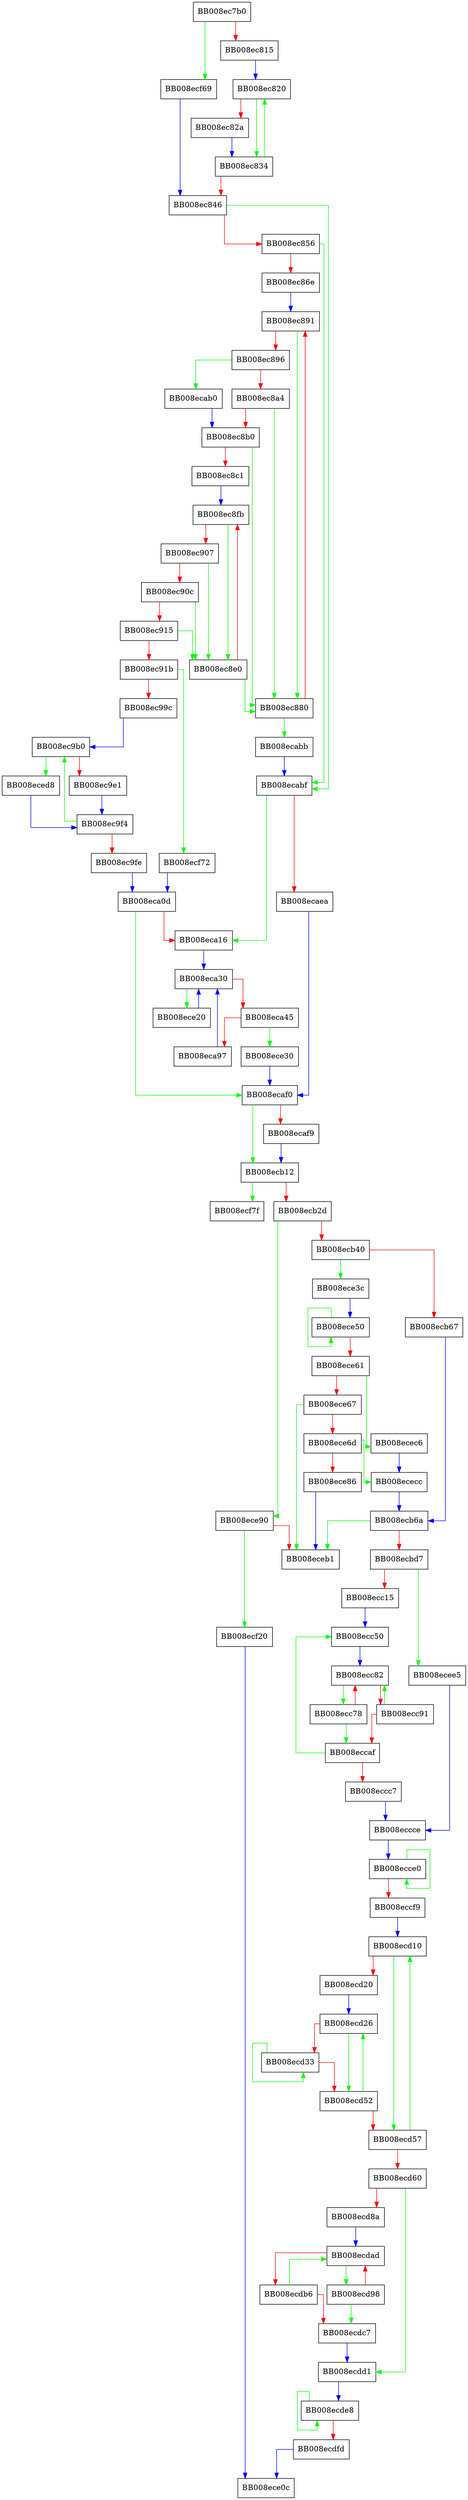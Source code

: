 digraph _dl_important_hwcaps {
  node [shape="box"];
  graph [splines=ortho];
  BB008ec7b0 -> BB008ecf69 [color="green"];
  BB008ec7b0 -> BB008ec815 [color="red"];
  BB008ec815 -> BB008ec820 [color="blue"];
  BB008ec820 -> BB008ec834 [color="green"];
  BB008ec820 -> BB008ec82a [color="red"];
  BB008ec82a -> BB008ec834 [color="blue"];
  BB008ec834 -> BB008ec820 [color="green"];
  BB008ec834 -> BB008ec846 [color="red"];
  BB008ec846 -> BB008ecabf [color="green"];
  BB008ec846 -> BB008ec856 [color="red"];
  BB008ec856 -> BB008ecabf [color="green"];
  BB008ec856 -> BB008ec86e [color="red"];
  BB008ec86e -> BB008ec891 [color="blue"];
  BB008ec880 -> BB008ecabb [color="green"];
  BB008ec880 -> BB008ec891 [color="red"];
  BB008ec891 -> BB008ec880 [color="green"];
  BB008ec891 -> BB008ec896 [color="red"];
  BB008ec896 -> BB008ecab0 [color="green"];
  BB008ec896 -> BB008ec8a4 [color="red"];
  BB008ec8a4 -> BB008ec880 [color="green"];
  BB008ec8a4 -> BB008ec8b0 [color="red"];
  BB008ec8b0 -> BB008ec880 [color="green"];
  BB008ec8b0 -> BB008ec8c1 [color="red"];
  BB008ec8c1 -> BB008ec8fb [color="blue"];
  BB008ec8e0 -> BB008ec880 [color="green"];
  BB008ec8e0 -> BB008ec8fb [color="red"];
  BB008ec8fb -> BB008ec8e0 [color="green"];
  BB008ec8fb -> BB008ec907 [color="red"];
  BB008ec907 -> BB008ec8e0 [color="green"];
  BB008ec907 -> BB008ec90c [color="red"];
  BB008ec90c -> BB008ec8e0 [color="green"];
  BB008ec90c -> BB008ec915 [color="red"];
  BB008ec915 -> BB008ec8e0 [color="green"];
  BB008ec915 -> BB008ec91b [color="red"];
  BB008ec91b -> BB008ecf72 [color="green"];
  BB008ec91b -> BB008ec99c [color="red"];
  BB008ec99c -> BB008ec9b0 [color="blue"];
  BB008ec9b0 -> BB008eced8 [color="green"];
  BB008ec9b0 -> BB008ec9e1 [color="red"];
  BB008ec9e1 -> BB008ec9f4 [color="blue"];
  BB008ec9f4 -> BB008ec9b0 [color="green"];
  BB008ec9f4 -> BB008ec9fe [color="red"];
  BB008ec9fe -> BB008eca0d [color="blue"];
  BB008eca0d -> BB008ecaf0 [color="green"];
  BB008eca0d -> BB008eca16 [color="red"];
  BB008eca16 -> BB008eca30 [color="blue"];
  BB008eca30 -> BB008ece20 [color="green"];
  BB008eca30 -> BB008eca45 [color="red"];
  BB008eca45 -> BB008ece30 [color="green"];
  BB008eca45 -> BB008eca97 [color="red"];
  BB008eca97 -> BB008eca30 [color="blue"];
  BB008ecab0 -> BB008ec8b0 [color="blue"];
  BB008ecabb -> BB008ecabf [color="blue"];
  BB008ecabf -> BB008eca16 [color="green"];
  BB008ecabf -> BB008ecaea [color="red"];
  BB008ecaea -> BB008ecaf0 [color="blue"];
  BB008ecaf0 -> BB008ecb12 [color="green"];
  BB008ecaf0 -> BB008ecaf9 [color="red"];
  BB008ecaf9 -> BB008ecb12 [color="blue"];
  BB008ecb12 -> BB008ecf7f [color="green"];
  BB008ecb12 -> BB008ecb2d [color="red"];
  BB008ecb2d -> BB008ece90 [color="green"];
  BB008ecb2d -> BB008ecb40 [color="red"];
  BB008ecb40 -> BB008ece3c [color="green"];
  BB008ecb40 -> BB008ecb67 [color="red"];
  BB008ecb67 -> BB008ecb6a [color="blue"];
  BB008ecb6a -> BB008eceb1 [color="green"];
  BB008ecb6a -> BB008ecbd7 [color="red"];
  BB008ecbd7 -> BB008ecee5 [color="green"];
  BB008ecbd7 -> BB008ecc15 [color="red"];
  BB008ecc15 -> BB008ecc50 [color="blue"];
  BB008ecc50 -> BB008ecc82 [color="blue"];
  BB008ecc78 -> BB008eccaf [color="green"];
  BB008ecc78 -> BB008ecc82 [color="red"];
  BB008ecc82 -> BB008ecc78 [color="green"];
  BB008ecc82 -> BB008ecc91 [color="red"];
  BB008ecc91 -> BB008ecc82 [color="green"];
  BB008ecc91 -> BB008eccaf [color="red"];
  BB008eccaf -> BB008ecc50 [color="green"];
  BB008eccaf -> BB008eccc7 [color="red"];
  BB008eccc7 -> BB008eccce [color="blue"];
  BB008eccce -> BB008ecce0 [color="blue"];
  BB008ecce0 -> BB008ecce0 [color="green"];
  BB008ecce0 -> BB008eccf9 [color="red"];
  BB008eccf9 -> BB008ecd10 [color="blue"];
  BB008ecd10 -> BB008ecd57 [color="green"];
  BB008ecd10 -> BB008ecd20 [color="red"];
  BB008ecd20 -> BB008ecd26 [color="blue"];
  BB008ecd26 -> BB008ecd52 [color="green"];
  BB008ecd26 -> BB008ecd33 [color="red"];
  BB008ecd33 -> BB008ecd33 [color="green"];
  BB008ecd33 -> BB008ecd52 [color="red"];
  BB008ecd52 -> BB008ecd26 [color="green"];
  BB008ecd52 -> BB008ecd57 [color="red"];
  BB008ecd57 -> BB008ecd10 [color="green"];
  BB008ecd57 -> BB008ecd60 [color="red"];
  BB008ecd60 -> BB008ecdd1 [color="green"];
  BB008ecd60 -> BB008ecd8a [color="red"];
  BB008ecd8a -> BB008ecdad [color="blue"];
  BB008ecd98 -> BB008ecdc7 [color="green"];
  BB008ecd98 -> BB008ecdad [color="red"];
  BB008ecdad -> BB008ecd98 [color="green"];
  BB008ecdad -> BB008ecdb6 [color="red"];
  BB008ecdb6 -> BB008ecdad [color="green"];
  BB008ecdb6 -> BB008ecdc7 [color="red"];
  BB008ecdc7 -> BB008ecdd1 [color="blue"];
  BB008ecdd1 -> BB008ecde8 [color="blue"];
  BB008ecde8 -> BB008ecde8 [color="green"];
  BB008ecde8 -> BB008ecdfd [color="red"];
  BB008ecdfd -> BB008ece0c [color="blue"];
  BB008ece20 -> BB008eca30 [color="blue"];
  BB008ece30 -> BB008ecaf0 [color="blue"];
  BB008ece3c -> BB008ece50 [color="blue"];
  BB008ece50 -> BB008ece50 [color="green"];
  BB008ece50 -> BB008ece61 [color="red"];
  BB008ece61 -> BB008ecec6 [color="green"];
  BB008ece61 -> BB008ece67 [color="red"];
  BB008ece67 -> BB008eceb1 [color="green"];
  BB008ece67 -> BB008ece6d [color="red"];
  BB008ece6d -> BB008ececc [color="green"];
  BB008ece6d -> BB008ece86 [color="red"];
  BB008ece86 -> BB008eceb1 [color="blue"];
  BB008ece90 -> BB008ecf20 [color="green"];
  BB008ece90 -> BB008eceb1 [color="red"];
  BB008ecec6 -> BB008ececc [color="blue"];
  BB008ececc -> BB008ecb6a [color="blue"];
  BB008eced8 -> BB008ec9f4 [color="blue"];
  BB008ecee5 -> BB008eccce [color="blue"];
  BB008ecf20 -> BB008ece0c [color="blue"];
  BB008ecf69 -> BB008ec846 [color="blue"];
  BB008ecf72 -> BB008eca0d [color="blue"];
}